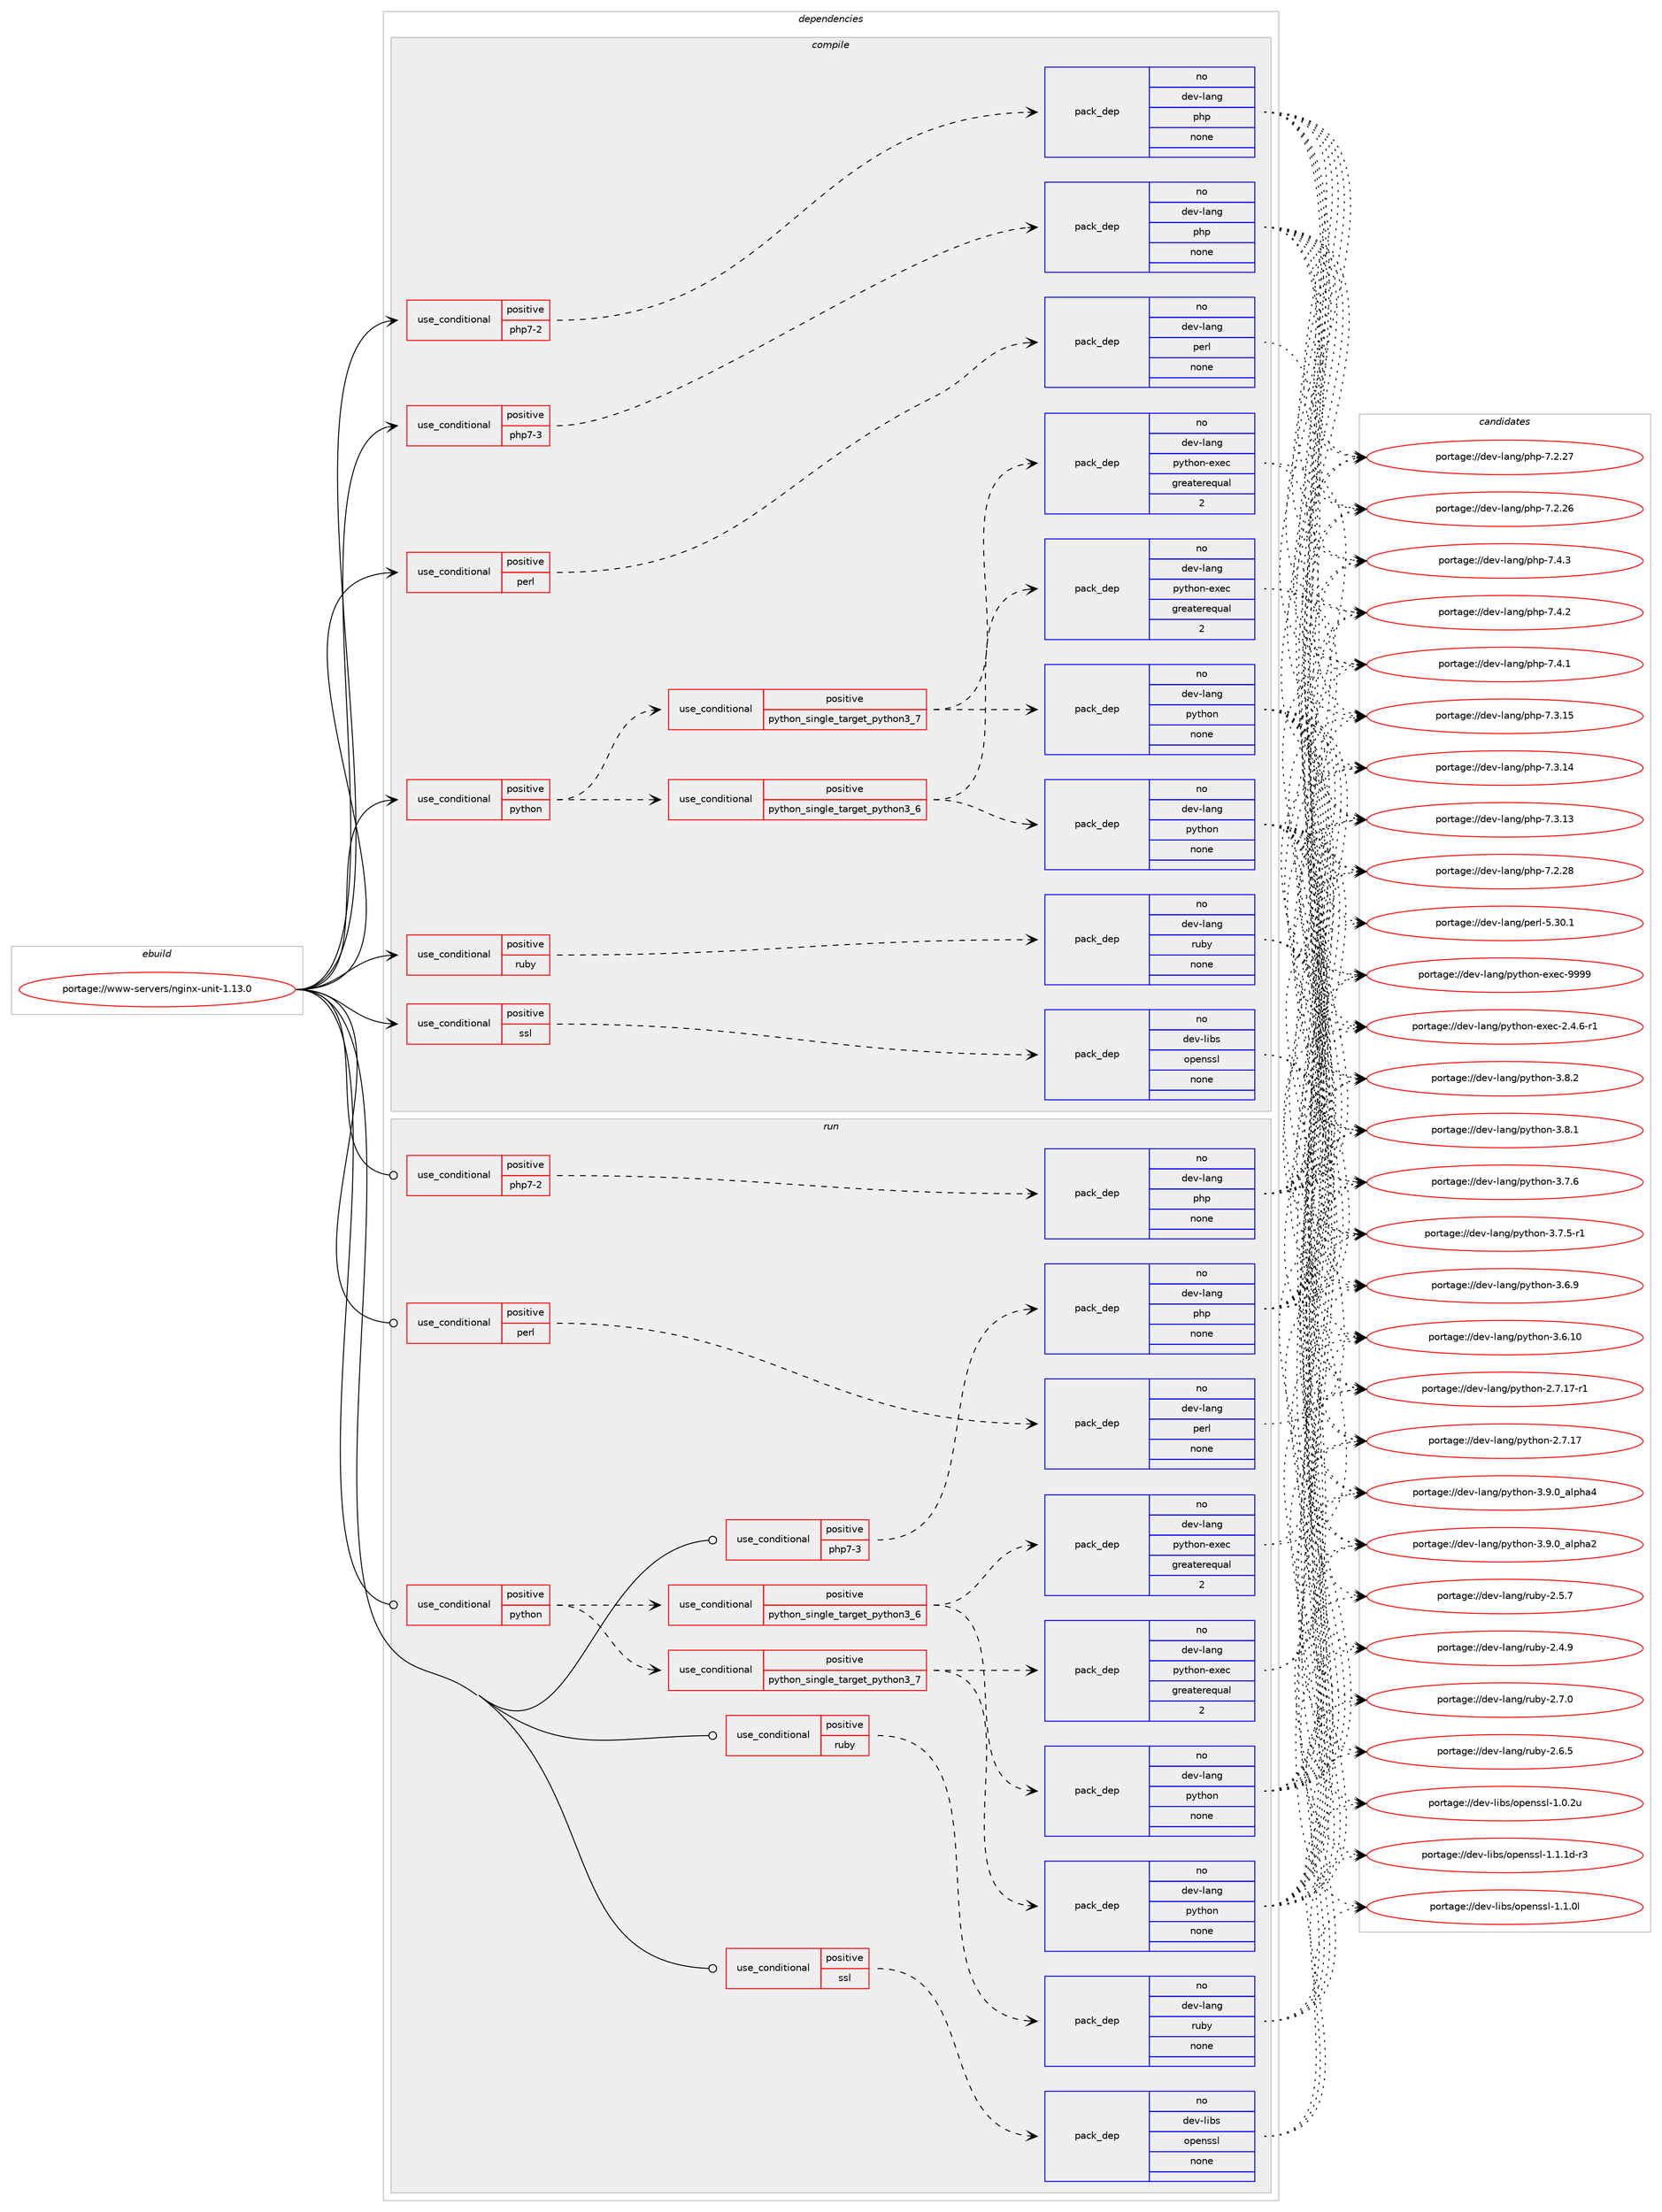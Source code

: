 digraph prolog {

# *************
# Graph options
# *************

newrank=true;
concentrate=true;
compound=true;
graph [rankdir=LR,fontname=Helvetica,fontsize=10,ranksep=1.5];#, ranksep=2.5, nodesep=0.2];
edge  [arrowhead=vee];
node  [fontname=Helvetica,fontsize=10];

# **********
# The ebuild
# **********

subgraph cluster_leftcol {
color=gray;
rank=same;
label=<<i>ebuild</i>>;
id [label="portage://www-servers/nginx-unit-1.13.0", color=red, width=4, href="../www-servers/nginx-unit-1.13.0.svg"];
}

# ****************
# The dependencies
# ****************

subgraph cluster_midcol {
color=gray;
label=<<i>dependencies</i>>;
subgraph cluster_compile {
fillcolor="#eeeeee";
style=filled;
label=<<i>compile</i>>;
subgraph cond2393 {
dependency17945 [label=<<TABLE BORDER="0" CELLBORDER="1" CELLSPACING="0" CELLPADDING="4"><TR><TD ROWSPAN="3" CELLPADDING="10">use_conditional</TD></TR><TR><TD>positive</TD></TR><TR><TD>perl</TD></TR></TABLE>>, shape=none, color=red];
subgraph pack15199 {
dependency17946 [label=<<TABLE BORDER="0" CELLBORDER="1" CELLSPACING="0" CELLPADDING="4" WIDTH="220"><TR><TD ROWSPAN="6" CELLPADDING="30">pack_dep</TD></TR><TR><TD WIDTH="110">no</TD></TR><TR><TD>dev-lang</TD></TR><TR><TD>perl</TD></TR><TR><TD>none</TD></TR><TR><TD></TD></TR></TABLE>>, shape=none, color=blue];
}
dependency17945:e -> dependency17946:w [weight=20,style="dashed",arrowhead="vee"];
}
id:e -> dependency17945:w [weight=20,style="solid",arrowhead="vee"];
subgraph cond2394 {
dependency17947 [label=<<TABLE BORDER="0" CELLBORDER="1" CELLSPACING="0" CELLPADDING="4"><TR><TD ROWSPAN="3" CELLPADDING="10">use_conditional</TD></TR><TR><TD>positive</TD></TR><TR><TD>php7-2</TD></TR></TABLE>>, shape=none, color=red];
subgraph pack15200 {
dependency17948 [label=<<TABLE BORDER="0" CELLBORDER="1" CELLSPACING="0" CELLPADDING="4" WIDTH="220"><TR><TD ROWSPAN="6" CELLPADDING="30">pack_dep</TD></TR><TR><TD WIDTH="110">no</TD></TR><TR><TD>dev-lang</TD></TR><TR><TD>php</TD></TR><TR><TD>none</TD></TR><TR><TD></TD></TR></TABLE>>, shape=none, color=blue];
}
dependency17947:e -> dependency17948:w [weight=20,style="dashed",arrowhead="vee"];
}
id:e -> dependency17947:w [weight=20,style="solid",arrowhead="vee"];
subgraph cond2395 {
dependency17949 [label=<<TABLE BORDER="0" CELLBORDER="1" CELLSPACING="0" CELLPADDING="4"><TR><TD ROWSPAN="3" CELLPADDING="10">use_conditional</TD></TR><TR><TD>positive</TD></TR><TR><TD>php7-3</TD></TR></TABLE>>, shape=none, color=red];
subgraph pack15201 {
dependency17950 [label=<<TABLE BORDER="0" CELLBORDER="1" CELLSPACING="0" CELLPADDING="4" WIDTH="220"><TR><TD ROWSPAN="6" CELLPADDING="30">pack_dep</TD></TR><TR><TD WIDTH="110">no</TD></TR><TR><TD>dev-lang</TD></TR><TR><TD>php</TD></TR><TR><TD>none</TD></TR><TR><TD></TD></TR></TABLE>>, shape=none, color=blue];
}
dependency17949:e -> dependency17950:w [weight=20,style="dashed",arrowhead="vee"];
}
id:e -> dependency17949:w [weight=20,style="solid",arrowhead="vee"];
subgraph cond2396 {
dependency17951 [label=<<TABLE BORDER="0" CELLBORDER="1" CELLSPACING="0" CELLPADDING="4"><TR><TD ROWSPAN="3" CELLPADDING="10">use_conditional</TD></TR><TR><TD>positive</TD></TR><TR><TD>python</TD></TR></TABLE>>, shape=none, color=red];
subgraph cond2397 {
dependency17952 [label=<<TABLE BORDER="0" CELLBORDER="1" CELLSPACING="0" CELLPADDING="4"><TR><TD ROWSPAN="3" CELLPADDING="10">use_conditional</TD></TR><TR><TD>positive</TD></TR><TR><TD>python_single_target_python3_6</TD></TR></TABLE>>, shape=none, color=red];
subgraph pack15202 {
dependency17953 [label=<<TABLE BORDER="0" CELLBORDER="1" CELLSPACING="0" CELLPADDING="4" WIDTH="220"><TR><TD ROWSPAN="6" CELLPADDING="30">pack_dep</TD></TR><TR><TD WIDTH="110">no</TD></TR><TR><TD>dev-lang</TD></TR><TR><TD>python</TD></TR><TR><TD>none</TD></TR><TR><TD></TD></TR></TABLE>>, shape=none, color=blue];
}
dependency17952:e -> dependency17953:w [weight=20,style="dashed",arrowhead="vee"];
subgraph pack15203 {
dependency17954 [label=<<TABLE BORDER="0" CELLBORDER="1" CELLSPACING="0" CELLPADDING="4" WIDTH="220"><TR><TD ROWSPAN="6" CELLPADDING="30">pack_dep</TD></TR><TR><TD WIDTH="110">no</TD></TR><TR><TD>dev-lang</TD></TR><TR><TD>python-exec</TD></TR><TR><TD>greaterequal</TD></TR><TR><TD>2</TD></TR></TABLE>>, shape=none, color=blue];
}
dependency17952:e -> dependency17954:w [weight=20,style="dashed",arrowhead="vee"];
}
dependency17951:e -> dependency17952:w [weight=20,style="dashed",arrowhead="vee"];
subgraph cond2398 {
dependency17955 [label=<<TABLE BORDER="0" CELLBORDER="1" CELLSPACING="0" CELLPADDING="4"><TR><TD ROWSPAN="3" CELLPADDING="10">use_conditional</TD></TR><TR><TD>positive</TD></TR><TR><TD>python_single_target_python3_7</TD></TR></TABLE>>, shape=none, color=red];
subgraph pack15204 {
dependency17956 [label=<<TABLE BORDER="0" CELLBORDER="1" CELLSPACING="0" CELLPADDING="4" WIDTH="220"><TR><TD ROWSPAN="6" CELLPADDING="30">pack_dep</TD></TR><TR><TD WIDTH="110">no</TD></TR><TR><TD>dev-lang</TD></TR><TR><TD>python</TD></TR><TR><TD>none</TD></TR><TR><TD></TD></TR></TABLE>>, shape=none, color=blue];
}
dependency17955:e -> dependency17956:w [weight=20,style="dashed",arrowhead="vee"];
subgraph pack15205 {
dependency17957 [label=<<TABLE BORDER="0" CELLBORDER="1" CELLSPACING="0" CELLPADDING="4" WIDTH="220"><TR><TD ROWSPAN="6" CELLPADDING="30">pack_dep</TD></TR><TR><TD WIDTH="110">no</TD></TR><TR><TD>dev-lang</TD></TR><TR><TD>python-exec</TD></TR><TR><TD>greaterequal</TD></TR><TR><TD>2</TD></TR></TABLE>>, shape=none, color=blue];
}
dependency17955:e -> dependency17957:w [weight=20,style="dashed",arrowhead="vee"];
}
dependency17951:e -> dependency17955:w [weight=20,style="dashed",arrowhead="vee"];
}
id:e -> dependency17951:w [weight=20,style="solid",arrowhead="vee"];
subgraph cond2399 {
dependency17958 [label=<<TABLE BORDER="0" CELLBORDER="1" CELLSPACING="0" CELLPADDING="4"><TR><TD ROWSPAN="3" CELLPADDING="10">use_conditional</TD></TR><TR><TD>positive</TD></TR><TR><TD>ruby</TD></TR></TABLE>>, shape=none, color=red];
subgraph pack15206 {
dependency17959 [label=<<TABLE BORDER="0" CELLBORDER="1" CELLSPACING="0" CELLPADDING="4" WIDTH="220"><TR><TD ROWSPAN="6" CELLPADDING="30">pack_dep</TD></TR><TR><TD WIDTH="110">no</TD></TR><TR><TD>dev-lang</TD></TR><TR><TD>ruby</TD></TR><TR><TD>none</TD></TR><TR><TD></TD></TR></TABLE>>, shape=none, color=blue];
}
dependency17958:e -> dependency17959:w [weight=20,style="dashed",arrowhead="vee"];
}
id:e -> dependency17958:w [weight=20,style="solid",arrowhead="vee"];
subgraph cond2400 {
dependency17960 [label=<<TABLE BORDER="0" CELLBORDER="1" CELLSPACING="0" CELLPADDING="4"><TR><TD ROWSPAN="3" CELLPADDING="10">use_conditional</TD></TR><TR><TD>positive</TD></TR><TR><TD>ssl</TD></TR></TABLE>>, shape=none, color=red];
subgraph pack15207 {
dependency17961 [label=<<TABLE BORDER="0" CELLBORDER="1" CELLSPACING="0" CELLPADDING="4" WIDTH="220"><TR><TD ROWSPAN="6" CELLPADDING="30">pack_dep</TD></TR><TR><TD WIDTH="110">no</TD></TR><TR><TD>dev-libs</TD></TR><TR><TD>openssl</TD></TR><TR><TD>none</TD></TR><TR><TD></TD></TR></TABLE>>, shape=none, color=blue];
}
dependency17960:e -> dependency17961:w [weight=20,style="dashed",arrowhead="vee"];
}
id:e -> dependency17960:w [weight=20,style="solid",arrowhead="vee"];
}
subgraph cluster_compileandrun {
fillcolor="#eeeeee";
style=filled;
label=<<i>compile and run</i>>;
}
subgraph cluster_run {
fillcolor="#eeeeee";
style=filled;
label=<<i>run</i>>;
subgraph cond2401 {
dependency17962 [label=<<TABLE BORDER="0" CELLBORDER="1" CELLSPACING="0" CELLPADDING="4"><TR><TD ROWSPAN="3" CELLPADDING="10">use_conditional</TD></TR><TR><TD>positive</TD></TR><TR><TD>perl</TD></TR></TABLE>>, shape=none, color=red];
subgraph pack15208 {
dependency17963 [label=<<TABLE BORDER="0" CELLBORDER="1" CELLSPACING="0" CELLPADDING="4" WIDTH="220"><TR><TD ROWSPAN="6" CELLPADDING="30">pack_dep</TD></TR><TR><TD WIDTH="110">no</TD></TR><TR><TD>dev-lang</TD></TR><TR><TD>perl</TD></TR><TR><TD>none</TD></TR><TR><TD></TD></TR></TABLE>>, shape=none, color=blue];
}
dependency17962:e -> dependency17963:w [weight=20,style="dashed",arrowhead="vee"];
}
id:e -> dependency17962:w [weight=20,style="solid",arrowhead="odot"];
subgraph cond2402 {
dependency17964 [label=<<TABLE BORDER="0" CELLBORDER="1" CELLSPACING="0" CELLPADDING="4"><TR><TD ROWSPAN="3" CELLPADDING="10">use_conditional</TD></TR><TR><TD>positive</TD></TR><TR><TD>php7-2</TD></TR></TABLE>>, shape=none, color=red];
subgraph pack15209 {
dependency17965 [label=<<TABLE BORDER="0" CELLBORDER="1" CELLSPACING="0" CELLPADDING="4" WIDTH="220"><TR><TD ROWSPAN="6" CELLPADDING="30">pack_dep</TD></TR><TR><TD WIDTH="110">no</TD></TR><TR><TD>dev-lang</TD></TR><TR><TD>php</TD></TR><TR><TD>none</TD></TR><TR><TD></TD></TR></TABLE>>, shape=none, color=blue];
}
dependency17964:e -> dependency17965:w [weight=20,style="dashed",arrowhead="vee"];
}
id:e -> dependency17964:w [weight=20,style="solid",arrowhead="odot"];
subgraph cond2403 {
dependency17966 [label=<<TABLE BORDER="0" CELLBORDER="1" CELLSPACING="0" CELLPADDING="4"><TR><TD ROWSPAN="3" CELLPADDING="10">use_conditional</TD></TR><TR><TD>positive</TD></TR><TR><TD>php7-3</TD></TR></TABLE>>, shape=none, color=red];
subgraph pack15210 {
dependency17967 [label=<<TABLE BORDER="0" CELLBORDER="1" CELLSPACING="0" CELLPADDING="4" WIDTH="220"><TR><TD ROWSPAN="6" CELLPADDING="30">pack_dep</TD></TR><TR><TD WIDTH="110">no</TD></TR><TR><TD>dev-lang</TD></TR><TR><TD>php</TD></TR><TR><TD>none</TD></TR><TR><TD></TD></TR></TABLE>>, shape=none, color=blue];
}
dependency17966:e -> dependency17967:w [weight=20,style="dashed",arrowhead="vee"];
}
id:e -> dependency17966:w [weight=20,style="solid",arrowhead="odot"];
subgraph cond2404 {
dependency17968 [label=<<TABLE BORDER="0" CELLBORDER="1" CELLSPACING="0" CELLPADDING="4"><TR><TD ROWSPAN="3" CELLPADDING="10">use_conditional</TD></TR><TR><TD>positive</TD></TR><TR><TD>python</TD></TR></TABLE>>, shape=none, color=red];
subgraph cond2405 {
dependency17969 [label=<<TABLE BORDER="0" CELLBORDER="1" CELLSPACING="0" CELLPADDING="4"><TR><TD ROWSPAN="3" CELLPADDING="10">use_conditional</TD></TR><TR><TD>positive</TD></TR><TR><TD>python_single_target_python3_6</TD></TR></TABLE>>, shape=none, color=red];
subgraph pack15211 {
dependency17970 [label=<<TABLE BORDER="0" CELLBORDER="1" CELLSPACING="0" CELLPADDING="4" WIDTH="220"><TR><TD ROWSPAN="6" CELLPADDING="30">pack_dep</TD></TR><TR><TD WIDTH="110">no</TD></TR><TR><TD>dev-lang</TD></TR><TR><TD>python</TD></TR><TR><TD>none</TD></TR><TR><TD></TD></TR></TABLE>>, shape=none, color=blue];
}
dependency17969:e -> dependency17970:w [weight=20,style="dashed",arrowhead="vee"];
subgraph pack15212 {
dependency17971 [label=<<TABLE BORDER="0" CELLBORDER="1" CELLSPACING="0" CELLPADDING="4" WIDTH="220"><TR><TD ROWSPAN="6" CELLPADDING="30">pack_dep</TD></TR><TR><TD WIDTH="110">no</TD></TR><TR><TD>dev-lang</TD></TR><TR><TD>python-exec</TD></TR><TR><TD>greaterequal</TD></TR><TR><TD>2</TD></TR></TABLE>>, shape=none, color=blue];
}
dependency17969:e -> dependency17971:w [weight=20,style="dashed",arrowhead="vee"];
}
dependency17968:e -> dependency17969:w [weight=20,style="dashed",arrowhead="vee"];
subgraph cond2406 {
dependency17972 [label=<<TABLE BORDER="0" CELLBORDER="1" CELLSPACING="0" CELLPADDING="4"><TR><TD ROWSPAN="3" CELLPADDING="10">use_conditional</TD></TR><TR><TD>positive</TD></TR><TR><TD>python_single_target_python3_7</TD></TR></TABLE>>, shape=none, color=red];
subgraph pack15213 {
dependency17973 [label=<<TABLE BORDER="0" CELLBORDER="1" CELLSPACING="0" CELLPADDING="4" WIDTH="220"><TR><TD ROWSPAN="6" CELLPADDING="30">pack_dep</TD></TR><TR><TD WIDTH="110">no</TD></TR><TR><TD>dev-lang</TD></TR><TR><TD>python</TD></TR><TR><TD>none</TD></TR><TR><TD></TD></TR></TABLE>>, shape=none, color=blue];
}
dependency17972:e -> dependency17973:w [weight=20,style="dashed",arrowhead="vee"];
subgraph pack15214 {
dependency17974 [label=<<TABLE BORDER="0" CELLBORDER="1" CELLSPACING="0" CELLPADDING="4" WIDTH="220"><TR><TD ROWSPAN="6" CELLPADDING="30">pack_dep</TD></TR><TR><TD WIDTH="110">no</TD></TR><TR><TD>dev-lang</TD></TR><TR><TD>python-exec</TD></TR><TR><TD>greaterequal</TD></TR><TR><TD>2</TD></TR></TABLE>>, shape=none, color=blue];
}
dependency17972:e -> dependency17974:w [weight=20,style="dashed",arrowhead="vee"];
}
dependency17968:e -> dependency17972:w [weight=20,style="dashed",arrowhead="vee"];
}
id:e -> dependency17968:w [weight=20,style="solid",arrowhead="odot"];
subgraph cond2407 {
dependency17975 [label=<<TABLE BORDER="0" CELLBORDER="1" CELLSPACING="0" CELLPADDING="4"><TR><TD ROWSPAN="3" CELLPADDING="10">use_conditional</TD></TR><TR><TD>positive</TD></TR><TR><TD>ruby</TD></TR></TABLE>>, shape=none, color=red];
subgraph pack15215 {
dependency17976 [label=<<TABLE BORDER="0" CELLBORDER="1" CELLSPACING="0" CELLPADDING="4" WIDTH="220"><TR><TD ROWSPAN="6" CELLPADDING="30">pack_dep</TD></TR><TR><TD WIDTH="110">no</TD></TR><TR><TD>dev-lang</TD></TR><TR><TD>ruby</TD></TR><TR><TD>none</TD></TR><TR><TD></TD></TR></TABLE>>, shape=none, color=blue];
}
dependency17975:e -> dependency17976:w [weight=20,style="dashed",arrowhead="vee"];
}
id:e -> dependency17975:w [weight=20,style="solid",arrowhead="odot"];
subgraph cond2408 {
dependency17977 [label=<<TABLE BORDER="0" CELLBORDER="1" CELLSPACING="0" CELLPADDING="4"><TR><TD ROWSPAN="3" CELLPADDING="10">use_conditional</TD></TR><TR><TD>positive</TD></TR><TR><TD>ssl</TD></TR></TABLE>>, shape=none, color=red];
subgraph pack15216 {
dependency17978 [label=<<TABLE BORDER="0" CELLBORDER="1" CELLSPACING="0" CELLPADDING="4" WIDTH="220"><TR><TD ROWSPAN="6" CELLPADDING="30">pack_dep</TD></TR><TR><TD WIDTH="110">no</TD></TR><TR><TD>dev-libs</TD></TR><TR><TD>openssl</TD></TR><TR><TD>none</TD></TR><TR><TD></TD></TR></TABLE>>, shape=none, color=blue];
}
dependency17977:e -> dependency17978:w [weight=20,style="dashed",arrowhead="vee"];
}
id:e -> dependency17977:w [weight=20,style="solid",arrowhead="odot"];
}
}

# **************
# The candidates
# **************

subgraph cluster_choices {
rank=same;
color=gray;
label=<<i>candidates</i>>;

subgraph choice15199 {
color=black;
nodesep=1;
choice10010111845108971101034711210111410845534651484649 [label="portage://dev-lang/perl-5.30.1", color=red, width=4,href="../dev-lang/perl-5.30.1.svg"];
dependency17946:e -> choice10010111845108971101034711210111410845534651484649:w [style=dotted,weight="100"];
}
subgraph choice15200 {
color=black;
nodesep=1;
choice100101118451089711010347112104112455546524651 [label="portage://dev-lang/php-7.4.3", color=red, width=4,href="../dev-lang/php-7.4.3.svg"];
choice100101118451089711010347112104112455546524650 [label="portage://dev-lang/php-7.4.2", color=red, width=4,href="../dev-lang/php-7.4.2.svg"];
choice100101118451089711010347112104112455546524649 [label="portage://dev-lang/php-7.4.1", color=red, width=4,href="../dev-lang/php-7.4.1.svg"];
choice10010111845108971101034711210411245554651464953 [label="portage://dev-lang/php-7.3.15", color=red, width=4,href="../dev-lang/php-7.3.15.svg"];
choice10010111845108971101034711210411245554651464952 [label="portage://dev-lang/php-7.3.14", color=red, width=4,href="../dev-lang/php-7.3.14.svg"];
choice10010111845108971101034711210411245554651464951 [label="portage://dev-lang/php-7.3.13", color=red, width=4,href="../dev-lang/php-7.3.13.svg"];
choice10010111845108971101034711210411245554650465056 [label="portage://dev-lang/php-7.2.28", color=red, width=4,href="../dev-lang/php-7.2.28.svg"];
choice10010111845108971101034711210411245554650465055 [label="portage://dev-lang/php-7.2.27", color=red, width=4,href="../dev-lang/php-7.2.27.svg"];
choice10010111845108971101034711210411245554650465054 [label="portage://dev-lang/php-7.2.26", color=red, width=4,href="../dev-lang/php-7.2.26.svg"];
dependency17948:e -> choice100101118451089711010347112104112455546524651:w [style=dotted,weight="100"];
dependency17948:e -> choice100101118451089711010347112104112455546524650:w [style=dotted,weight="100"];
dependency17948:e -> choice100101118451089711010347112104112455546524649:w [style=dotted,weight="100"];
dependency17948:e -> choice10010111845108971101034711210411245554651464953:w [style=dotted,weight="100"];
dependency17948:e -> choice10010111845108971101034711210411245554651464952:w [style=dotted,weight="100"];
dependency17948:e -> choice10010111845108971101034711210411245554651464951:w [style=dotted,weight="100"];
dependency17948:e -> choice10010111845108971101034711210411245554650465056:w [style=dotted,weight="100"];
dependency17948:e -> choice10010111845108971101034711210411245554650465055:w [style=dotted,weight="100"];
dependency17948:e -> choice10010111845108971101034711210411245554650465054:w [style=dotted,weight="100"];
}
subgraph choice15201 {
color=black;
nodesep=1;
choice100101118451089711010347112104112455546524651 [label="portage://dev-lang/php-7.4.3", color=red, width=4,href="../dev-lang/php-7.4.3.svg"];
choice100101118451089711010347112104112455546524650 [label="portage://dev-lang/php-7.4.2", color=red, width=4,href="../dev-lang/php-7.4.2.svg"];
choice100101118451089711010347112104112455546524649 [label="portage://dev-lang/php-7.4.1", color=red, width=4,href="../dev-lang/php-7.4.1.svg"];
choice10010111845108971101034711210411245554651464953 [label="portage://dev-lang/php-7.3.15", color=red, width=4,href="../dev-lang/php-7.3.15.svg"];
choice10010111845108971101034711210411245554651464952 [label="portage://dev-lang/php-7.3.14", color=red, width=4,href="../dev-lang/php-7.3.14.svg"];
choice10010111845108971101034711210411245554651464951 [label="portage://dev-lang/php-7.3.13", color=red, width=4,href="../dev-lang/php-7.3.13.svg"];
choice10010111845108971101034711210411245554650465056 [label="portage://dev-lang/php-7.2.28", color=red, width=4,href="../dev-lang/php-7.2.28.svg"];
choice10010111845108971101034711210411245554650465055 [label="portage://dev-lang/php-7.2.27", color=red, width=4,href="../dev-lang/php-7.2.27.svg"];
choice10010111845108971101034711210411245554650465054 [label="portage://dev-lang/php-7.2.26", color=red, width=4,href="../dev-lang/php-7.2.26.svg"];
dependency17950:e -> choice100101118451089711010347112104112455546524651:w [style=dotted,weight="100"];
dependency17950:e -> choice100101118451089711010347112104112455546524650:w [style=dotted,weight="100"];
dependency17950:e -> choice100101118451089711010347112104112455546524649:w [style=dotted,weight="100"];
dependency17950:e -> choice10010111845108971101034711210411245554651464953:w [style=dotted,weight="100"];
dependency17950:e -> choice10010111845108971101034711210411245554651464952:w [style=dotted,weight="100"];
dependency17950:e -> choice10010111845108971101034711210411245554651464951:w [style=dotted,weight="100"];
dependency17950:e -> choice10010111845108971101034711210411245554650465056:w [style=dotted,weight="100"];
dependency17950:e -> choice10010111845108971101034711210411245554650465055:w [style=dotted,weight="100"];
dependency17950:e -> choice10010111845108971101034711210411245554650465054:w [style=dotted,weight="100"];
}
subgraph choice15202 {
color=black;
nodesep=1;
choice10010111845108971101034711212111610411111045514657464895971081121049752 [label="portage://dev-lang/python-3.9.0_alpha4", color=red, width=4,href="../dev-lang/python-3.9.0_alpha4.svg"];
choice10010111845108971101034711212111610411111045514657464895971081121049750 [label="portage://dev-lang/python-3.9.0_alpha2", color=red, width=4,href="../dev-lang/python-3.9.0_alpha2.svg"];
choice100101118451089711010347112121116104111110455146564650 [label="portage://dev-lang/python-3.8.2", color=red, width=4,href="../dev-lang/python-3.8.2.svg"];
choice100101118451089711010347112121116104111110455146564649 [label="portage://dev-lang/python-3.8.1", color=red, width=4,href="../dev-lang/python-3.8.1.svg"];
choice100101118451089711010347112121116104111110455146554654 [label="portage://dev-lang/python-3.7.6", color=red, width=4,href="../dev-lang/python-3.7.6.svg"];
choice1001011184510897110103471121211161041111104551465546534511449 [label="portage://dev-lang/python-3.7.5-r1", color=red, width=4,href="../dev-lang/python-3.7.5-r1.svg"];
choice100101118451089711010347112121116104111110455146544657 [label="portage://dev-lang/python-3.6.9", color=red, width=4,href="../dev-lang/python-3.6.9.svg"];
choice10010111845108971101034711212111610411111045514654464948 [label="portage://dev-lang/python-3.6.10", color=red, width=4,href="../dev-lang/python-3.6.10.svg"];
choice100101118451089711010347112121116104111110455046554649554511449 [label="portage://dev-lang/python-2.7.17-r1", color=red, width=4,href="../dev-lang/python-2.7.17-r1.svg"];
choice10010111845108971101034711212111610411111045504655464955 [label="portage://dev-lang/python-2.7.17", color=red, width=4,href="../dev-lang/python-2.7.17.svg"];
dependency17953:e -> choice10010111845108971101034711212111610411111045514657464895971081121049752:w [style=dotted,weight="100"];
dependency17953:e -> choice10010111845108971101034711212111610411111045514657464895971081121049750:w [style=dotted,weight="100"];
dependency17953:e -> choice100101118451089711010347112121116104111110455146564650:w [style=dotted,weight="100"];
dependency17953:e -> choice100101118451089711010347112121116104111110455146564649:w [style=dotted,weight="100"];
dependency17953:e -> choice100101118451089711010347112121116104111110455146554654:w [style=dotted,weight="100"];
dependency17953:e -> choice1001011184510897110103471121211161041111104551465546534511449:w [style=dotted,weight="100"];
dependency17953:e -> choice100101118451089711010347112121116104111110455146544657:w [style=dotted,weight="100"];
dependency17953:e -> choice10010111845108971101034711212111610411111045514654464948:w [style=dotted,weight="100"];
dependency17953:e -> choice100101118451089711010347112121116104111110455046554649554511449:w [style=dotted,weight="100"];
dependency17953:e -> choice10010111845108971101034711212111610411111045504655464955:w [style=dotted,weight="100"];
}
subgraph choice15203 {
color=black;
nodesep=1;
choice10010111845108971101034711212111610411111045101120101994557575757 [label="portage://dev-lang/python-exec-9999", color=red, width=4,href="../dev-lang/python-exec-9999.svg"];
choice10010111845108971101034711212111610411111045101120101994550465246544511449 [label="portage://dev-lang/python-exec-2.4.6-r1", color=red, width=4,href="../dev-lang/python-exec-2.4.6-r1.svg"];
dependency17954:e -> choice10010111845108971101034711212111610411111045101120101994557575757:w [style=dotted,weight="100"];
dependency17954:e -> choice10010111845108971101034711212111610411111045101120101994550465246544511449:w [style=dotted,weight="100"];
}
subgraph choice15204 {
color=black;
nodesep=1;
choice10010111845108971101034711212111610411111045514657464895971081121049752 [label="portage://dev-lang/python-3.9.0_alpha4", color=red, width=4,href="../dev-lang/python-3.9.0_alpha4.svg"];
choice10010111845108971101034711212111610411111045514657464895971081121049750 [label="portage://dev-lang/python-3.9.0_alpha2", color=red, width=4,href="../dev-lang/python-3.9.0_alpha2.svg"];
choice100101118451089711010347112121116104111110455146564650 [label="portage://dev-lang/python-3.8.2", color=red, width=4,href="../dev-lang/python-3.8.2.svg"];
choice100101118451089711010347112121116104111110455146564649 [label="portage://dev-lang/python-3.8.1", color=red, width=4,href="../dev-lang/python-3.8.1.svg"];
choice100101118451089711010347112121116104111110455146554654 [label="portage://dev-lang/python-3.7.6", color=red, width=4,href="../dev-lang/python-3.7.6.svg"];
choice1001011184510897110103471121211161041111104551465546534511449 [label="portage://dev-lang/python-3.7.5-r1", color=red, width=4,href="../dev-lang/python-3.7.5-r1.svg"];
choice100101118451089711010347112121116104111110455146544657 [label="portage://dev-lang/python-3.6.9", color=red, width=4,href="../dev-lang/python-3.6.9.svg"];
choice10010111845108971101034711212111610411111045514654464948 [label="portage://dev-lang/python-3.6.10", color=red, width=4,href="../dev-lang/python-3.6.10.svg"];
choice100101118451089711010347112121116104111110455046554649554511449 [label="portage://dev-lang/python-2.7.17-r1", color=red, width=4,href="../dev-lang/python-2.7.17-r1.svg"];
choice10010111845108971101034711212111610411111045504655464955 [label="portage://dev-lang/python-2.7.17", color=red, width=4,href="../dev-lang/python-2.7.17.svg"];
dependency17956:e -> choice10010111845108971101034711212111610411111045514657464895971081121049752:w [style=dotted,weight="100"];
dependency17956:e -> choice10010111845108971101034711212111610411111045514657464895971081121049750:w [style=dotted,weight="100"];
dependency17956:e -> choice100101118451089711010347112121116104111110455146564650:w [style=dotted,weight="100"];
dependency17956:e -> choice100101118451089711010347112121116104111110455146564649:w [style=dotted,weight="100"];
dependency17956:e -> choice100101118451089711010347112121116104111110455146554654:w [style=dotted,weight="100"];
dependency17956:e -> choice1001011184510897110103471121211161041111104551465546534511449:w [style=dotted,weight="100"];
dependency17956:e -> choice100101118451089711010347112121116104111110455146544657:w [style=dotted,weight="100"];
dependency17956:e -> choice10010111845108971101034711212111610411111045514654464948:w [style=dotted,weight="100"];
dependency17956:e -> choice100101118451089711010347112121116104111110455046554649554511449:w [style=dotted,weight="100"];
dependency17956:e -> choice10010111845108971101034711212111610411111045504655464955:w [style=dotted,weight="100"];
}
subgraph choice15205 {
color=black;
nodesep=1;
choice10010111845108971101034711212111610411111045101120101994557575757 [label="portage://dev-lang/python-exec-9999", color=red, width=4,href="../dev-lang/python-exec-9999.svg"];
choice10010111845108971101034711212111610411111045101120101994550465246544511449 [label="portage://dev-lang/python-exec-2.4.6-r1", color=red, width=4,href="../dev-lang/python-exec-2.4.6-r1.svg"];
dependency17957:e -> choice10010111845108971101034711212111610411111045101120101994557575757:w [style=dotted,weight="100"];
dependency17957:e -> choice10010111845108971101034711212111610411111045101120101994550465246544511449:w [style=dotted,weight="100"];
}
subgraph choice15206 {
color=black;
nodesep=1;
choice10010111845108971101034711411798121455046554648 [label="portage://dev-lang/ruby-2.7.0", color=red, width=4,href="../dev-lang/ruby-2.7.0.svg"];
choice10010111845108971101034711411798121455046544653 [label="portage://dev-lang/ruby-2.6.5", color=red, width=4,href="../dev-lang/ruby-2.6.5.svg"];
choice10010111845108971101034711411798121455046534655 [label="portage://dev-lang/ruby-2.5.7", color=red, width=4,href="../dev-lang/ruby-2.5.7.svg"];
choice10010111845108971101034711411798121455046524657 [label="portage://dev-lang/ruby-2.4.9", color=red, width=4,href="../dev-lang/ruby-2.4.9.svg"];
dependency17959:e -> choice10010111845108971101034711411798121455046554648:w [style=dotted,weight="100"];
dependency17959:e -> choice10010111845108971101034711411798121455046544653:w [style=dotted,weight="100"];
dependency17959:e -> choice10010111845108971101034711411798121455046534655:w [style=dotted,weight="100"];
dependency17959:e -> choice10010111845108971101034711411798121455046524657:w [style=dotted,weight="100"];
}
subgraph choice15207 {
color=black;
nodesep=1;
choice1001011184510810598115471111121011101151151084549464946491004511451 [label="portage://dev-libs/openssl-1.1.1d-r3", color=red, width=4,href="../dev-libs/openssl-1.1.1d-r3.svg"];
choice100101118451081059811547111112101110115115108454946494648108 [label="portage://dev-libs/openssl-1.1.0l", color=red, width=4,href="../dev-libs/openssl-1.1.0l.svg"];
choice100101118451081059811547111112101110115115108454946484650117 [label="portage://dev-libs/openssl-1.0.2u", color=red, width=4,href="../dev-libs/openssl-1.0.2u.svg"];
dependency17961:e -> choice1001011184510810598115471111121011101151151084549464946491004511451:w [style=dotted,weight="100"];
dependency17961:e -> choice100101118451081059811547111112101110115115108454946494648108:w [style=dotted,weight="100"];
dependency17961:e -> choice100101118451081059811547111112101110115115108454946484650117:w [style=dotted,weight="100"];
}
subgraph choice15208 {
color=black;
nodesep=1;
choice10010111845108971101034711210111410845534651484649 [label="portage://dev-lang/perl-5.30.1", color=red, width=4,href="../dev-lang/perl-5.30.1.svg"];
dependency17963:e -> choice10010111845108971101034711210111410845534651484649:w [style=dotted,weight="100"];
}
subgraph choice15209 {
color=black;
nodesep=1;
choice100101118451089711010347112104112455546524651 [label="portage://dev-lang/php-7.4.3", color=red, width=4,href="../dev-lang/php-7.4.3.svg"];
choice100101118451089711010347112104112455546524650 [label="portage://dev-lang/php-7.4.2", color=red, width=4,href="../dev-lang/php-7.4.2.svg"];
choice100101118451089711010347112104112455546524649 [label="portage://dev-lang/php-7.4.1", color=red, width=4,href="../dev-lang/php-7.4.1.svg"];
choice10010111845108971101034711210411245554651464953 [label="portage://dev-lang/php-7.3.15", color=red, width=4,href="../dev-lang/php-7.3.15.svg"];
choice10010111845108971101034711210411245554651464952 [label="portage://dev-lang/php-7.3.14", color=red, width=4,href="../dev-lang/php-7.3.14.svg"];
choice10010111845108971101034711210411245554651464951 [label="portage://dev-lang/php-7.3.13", color=red, width=4,href="../dev-lang/php-7.3.13.svg"];
choice10010111845108971101034711210411245554650465056 [label="portage://dev-lang/php-7.2.28", color=red, width=4,href="../dev-lang/php-7.2.28.svg"];
choice10010111845108971101034711210411245554650465055 [label="portage://dev-lang/php-7.2.27", color=red, width=4,href="../dev-lang/php-7.2.27.svg"];
choice10010111845108971101034711210411245554650465054 [label="portage://dev-lang/php-7.2.26", color=red, width=4,href="../dev-lang/php-7.2.26.svg"];
dependency17965:e -> choice100101118451089711010347112104112455546524651:w [style=dotted,weight="100"];
dependency17965:e -> choice100101118451089711010347112104112455546524650:w [style=dotted,weight="100"];
dependency17965:e -> choice100101118451089711010347112104112455546524649:w [style=dotted,weight="100"];
dependency17965:e -> choice10010111845108971101034711210411245554651464953:w [style=dotted,weight="100"];
dependency17965:e -> choice10010111845108971101034711210411245554651464952:w [style=dotted,weight="100"];
dependency17965:e -> choice10010111845108971101034711210411245554651464951:w [style=dotted,weight="100"];
dependency17965:e -> choice10010111845108971101034711210411245554650465056:w [style=dotted,weight="100"];
dependency17965:e -> choice10010111845108971101034711210411245554650465055:w [style=dotted,weight="100"];
dependency17965:e -> choice10010111845108971101034711210411245554650465054:w [style=dotted,weight="100"];
}
subgraph choice15210 {
color=black;
nodesep=1;
choice100101118451089711010347112104112455546524651 [label="portage://dev-lang/php-7.4.3", color=red, width=4,href="../dev-lang/php-7.4.3.svg"];
choice100101118451089711010347112104112455546524650 [label="portage://dev-lang/php-7.4.2", color=red, width=4,href="../dev-lang/php-7.4.2.svg"];
choice100101118451089711010347112104112455546524649 [label="portage://dev-lang/php-7.4.1", color=red, width=4,href="../dev-lang/php-7.4.1.svg"];
choice10010111845108971101034711210411245554651464953 [label="portage://dev-lang/php-7.3.15", color=red, width=4,href="../dev-lang/php-7.3.15.svg"];
choice10010111845108971101034711210411245554651464952 [label="portage://dev-lang/php-7.3.14", color=red, width=4,href="../dev-lang/php-7.3.14.svg"];
choice10010111845108971101034711210411245554651464951 [label="portage://dev-lang/php-7.3.13", color=red, width=4,href="../dev-lang/php-7.3.13.svg"];
choice10010111845108971101034711210411245554650465056 [label="portage://dev-lang/php-7.2.28", color=red, width=4,href="../dev-lang/php-7.2.28.svg"];
choice10010111845108971101034711210411245554650465055 [label="portage://dev-lang/php-7.2.27", color=red, width=4,href="../dev-lang/php-7.2.27.svg"];
choice10010111845108971101034711210411245554650465054 [label="portage://dev-lang/php-7.2.26", color=red, width=4,href="../dev-lang/php-7.2.26.svg"];
dependency17967:e -> choice100101118451089711010347112104112455546524651:w [style=dotted,weight="100"];
dependency17967:e -> choice100101118451089711010347112104112455546524650:w [style=dotted,weight="100"];
dependency17967:e -> choice100101118451089711010347112104112455546524649:w [style=dotted,weight="100"];
dependency17967:e -> choice10010111845108971101034711210411245554651464953:w [style=dotted,weight="100"];
dependency17967:e -> choice10010111845108971101034711210411245554651464952:w [style=dotted,weight="100"];
dependency17967:e -> choice10010111845108971101034711210411245554651464951:w [style=dotted,weight="100"];
dependency17967:e -> choice10010111845108971101034711210411245554650465056:w [style=dotted,weight="100"];
dependency17967:e -> choice10010111845108971101034711210411245554650465055:w [style=dotted,weight="100"];
dependency17967:e -> choice10010111845108971101034711210411245554650465054:w [style=dotted,weight="100"];
}
subgraph choice15211 {
color=black;
nodesep=1;
choice10010111845108971101034711212111610411111045514657464895971081121049752 [label="portage://dev-lang/python-3.9.0_alpha4", color=red, width=4,href="../dev-lang/python-3.9.0_alpha4.svg"];
choice10010111845108971101034711212111610411111045514657464895971081121049750 [label="portage://dev-lang/python-3.9.0_alpha2", color=red, width=4,href="../dev-lang/python-3.9.0_alpha2.svg"];
choice100101118451089711010347112121116104111110455146564650 [label="portage://dev-lang/python-3.8.2", color=red, width=4,href="../dev-lang/python-3.8.2.svg"];
choice100101118451089711010347112121116104111110455146564649 [label="portage://dev-lang/python-3.8.1", color=red, width=4,href="../dev-lang/python-3.8.1.svg"];
choice100101118451089711010347112121116104111110455146554654 [label="portage://dev-lang/python-3.7.6", color=red, width=4,href="../dev-lang/python-3.7.6.svg"];
choice1001011184510897110103471121211161041111104551465546534511449 [label="portage://dev-lang/python-3.7.5-r1", color=red, width=4,href="../dev-lang/python-3.7.5-r1.svg"];
choice100101118451089711010347112121116104111110455146544657 [label="portage://dev-lang/python-3.6.9", color=red, width=4,href="../dev-lang/python-3.6.9.svg"];
choice10010111845108971101034711212111610411111045514654464948 [label="portage://dev-lang/python-3.6.10", color=red, width=4,href="../dev-lang/python-3.6.10.svg"];
choice100101118451089711010347112121116104111110455046554649554511449 [label="portage://dev-lang/python-2.7.17-r1", color=red, width=4,href="../dev-lang/python-2.7.17-r1.svg"];
choice10010111845108971101034711212111610411111045504655464955 [label="portage://dev-lang/python-2.7.17", color=red, width=4,href="../dev-lang/python-2.7.17.svg"];
dependency17970:e -> choice10010111845108971101034711212111610411111045514657464895971081121049752:w [style=dotted,weight="100"];
dependency17970:e -> choice10010111845108971101034711212111610411111045514657464895971081121049750:w [style=dotted,weight="100"];
dependency17970:e -> choice100101118451089711010347112121116104111110455146564650:w [style=dotted,weight="100"];
dependency17970:e -> choice100101118451089711010347112121116104111110455146564649:w [style=dotted,weight="100"];
dependency17970:e -> choice100101118451089711010347112121116104111110455146554654:w [style=dotted,weight="100"];
dependency17970:e -> choice1001011184510897110103471121211161041111104551465546534511449:w [style=dotted,weight="100"];
dependency17970:e -> choice100101118451089711010347112121116104111110455146544657:w [style=dotted,weight="100"];
dependency17970:e -> choice10010111845108971101034711212111610411111045514654464948:w [style=dotted,weight="100"];
dependency17970:e -> choice100101118451089711010347112121116104111110455046554649554511449:w [style=dotted,weight="100"];
dependency17970:e -> choice10010111845108971101034711212111610411111045504655464955:w [style=dotted,weight="100"];
}
subgraph choice15212 {
color=black;
nodesep=1;
choice10010111845108971101034711212111610411111045101120101994557575757 [label="portage://dev-lang/python-exec-9999", color=red, width=4,href="../dev-lang/python-exec-9999.svg"];
choice10010111845108971101034711212111610411111045101120101994550465246544511449 [label="portage://dev-lang/python-exec-2.4.6-r1", color=red, width=4,href="../dev-lang/python-exec-2.4.6-r1.svg"];
dependency17971:e -> choice10010111845108971101034711212111610411111045101120101994557575757:w [style=dotted,weight="100"];
dependency17971:e -> choice10010111845108971101034711212111610411111045101120101994550465246544511449:w [style=dotted,weight="100"];
}
subgraph choice15213 {
color=black;
nodesep=1;
choice10010111845108971101034711212111610411111045514657464895971081121049752 [label="portage://dev-lang/python-3.9.0_alpha4", color=red, width=4,href="../dev-lang/python-3.9.0_alpha4.svg"];
choice10010111845108971101034711212111610411111045514657464895971081121049750 [label="portage://dev-lang/python-3.9.0_alpha2", color=red, width=4,href="../dev-lang/python-3.9.0_alpha2.svg"];
choice100101118451089711010347112121116104111110455146564650 [label="portage://dev-lang/python-3.8.2", color=red, width=4,href="../dev-lang/python-3.8.2.svg"];
choice100101118451089711010347112121116104111110455146564649 [label="portage://dev-lang/python-3.8.1", color=red, width=4,href="../dev-lang/python-3.8.1.svg"];
choice100101118451089711010347112121116104111110455146554654 [label="portage://dev-lang/python-3.7.6", color=red, width=4,href="../dev-lang/python-3.7.6.svg"];
choice1001011184510897110103471121211161041111104551465546534511449 [label="portage://dev-lang/python-3.7.5-r1", color=red, width=4,href="../dev-lang/python-3.7.5-r1.svg"];
choice100101118451089711010347112121116104111110455146544657 [label="portage://dev-lang/python-3.6.9", color=red, width=4,href="../dev-lang/python-3.6.9.svg"];
choice10010111845108971101034711212111610411111045514654464948 [label="portage://dev-lang/python-3.6.10", color=red, width=4,href="../dev-lang/python-3.6.10.svg"];
choice100101118451089711010347112121116104111110455046554649554511449 [label="portage://dev-lang/python-2.7.17-r1", color=red, width=4,href="../dev-lang/python-2.7.17-r1.svg"];
choice10010111845108971101034711212111610411111045504655464955 [label="portage://dev-lang/python-2.7.17", color=red, width=4,href="../dev-lang/python-2.7.17.svg"];
dependency17973:e -> choice10010111845108971101034711212111610411111045514657464895971081121049752:w [style=dotted,weight="100"];
dependency17973:e -> choice10010111845108971101034711212111610411111045514657464895971081121049750:w [style=dotted,weight="100"];
dependency17973:e -> choice100101118451089711010347112121116104111110455146564650:w [style=dotted,weight="100"];
dependency17973:e -> choice100101118451089711010347112121116104111110455146564649:w [style=dotted,weight="100"];
dependency17973:e -> choice100101118451089711010347112121116104111110455146554654:w [style=dotted,weight="100"];
dependency17973:e -> choice1001011184510897110103471121211161041111104551465546534511449:w [style=dotted,weight="100"];
dependency17973:e -> choice100101118451089711010347112121116104111110455146544657:w [style=dotted,weight="100"];
dependency17973:e -> choice10010111845108971101034711212111610411111045514654464948:w [style=dotted,weight="100"];
dependency17973:e -> choice100101118451089711010347112121116104111110455046554649554511449:w [style=dotted,weight="100"];
dependency17973:e -> choice10010111845108971101034711212111610411111045504655464955:w [style=dotted,weight="100"];
}
subgraph choice15214 {
color=black;
nodesep=1;
choice10010111845108971101034711212111610411111045101120101994557575757 [label="portage://dev-lang/python-exec-9999", color=red, width=4,href="../dev-lang/python-exec-9999.svg"];
choice10010111845108971101034711212111610411111045101120101994550465246544511449 [label="portage://dev-lang/python-exec-2.4.6-r1", color=red, width=4,href="../dev-lang/python-exec-2.4.6-r1.svg"];
dependency17974:e -> choice10010111845108971101034711212111610411111045101120101994557575757:w [style=dotted,weight="100"];
dependency17974:e -> choice10010111845108971101034711212111610411111045101120101994550465246544511449:w [style=dotted,weight="100"];
}
subgraph choice15215 {
color=black;
nodesep=1;
choice10010111845108971101034711411798121455046554648 [label="portage://dev-lang/ruby-2.7.0", color=red, width=4,href="../dev-lang/ruby-2.7.0.svg"];
choice10010111845108971101034711411798121455046544653 [label="portage://dev-lang/ruby-2.6.5", color=red, width=4,href="../dev-lang/ruby-2.6.5.svg"];
choice10010111845108971101034711411798121455046534655 [label="portage://dev-lang/ruby-2.5.7", color=red, width=4,href="../dev-lang/ruby-2.5.7.svg"];
choice10010111845108971101034711411798121455046524657 [label="portage://dev-lang/ruby-2.4.9", color=red, width=4,href="../dev-lang/ruby-2.4.9.svg"];
dependency17976:e -> choice10010111845108971101034711411798121455046554648:w [style=dotted,weight="100"];
dependency17976:e -> choice10010111845108971101034711411798121455046544653:w [style=dotted,weight="100"];
dependency17976:e -> choice10010111845108971101034711411798121455046534655:w [style=dotted,weight="100"];
dependency17976:e -> choice10010111845108971101034711411798121455046524657:w [style=dotted,weight="100"];
}
subgraph choice15216 {
color=black;
nodesep=1;
choice1001011184510810598115471111121011101151151084549464946491004511451 [label="portage://dev-libs/openssl-1.1.1d-r3", color=red, width=4,href="../dev-libs/openssl-1.1.1d-r3.svg"];
choice100101118451081059811547111112101110115115108454946494648108 [label="portage://dev-libs/openssl-1.1.0l", color=red, width=4,href="../dev-libs/openssl-1.1.0l.svg"];
choice100101118451081059811547111112101110115115108454946484650117 [label="portage://dev-libs/openssl-1.0.2u", color=red, width=4,href="../dev-libs/openssl-1.0.2u.svg"];
dependency17978:e -> choice1001011184510810598115471111121011101151151084549464946491004511451:w [style=dotted,weight="100"];
dependency17978:e -> choice100101118451081059811547111112101110115115108454946494648108:w [style=dotted,weight="100"];
dependency17978:e -> choice100101118451081059811547111112101110115115108454946484650117:w [style=dotted,weight="100"];
}
}

}
